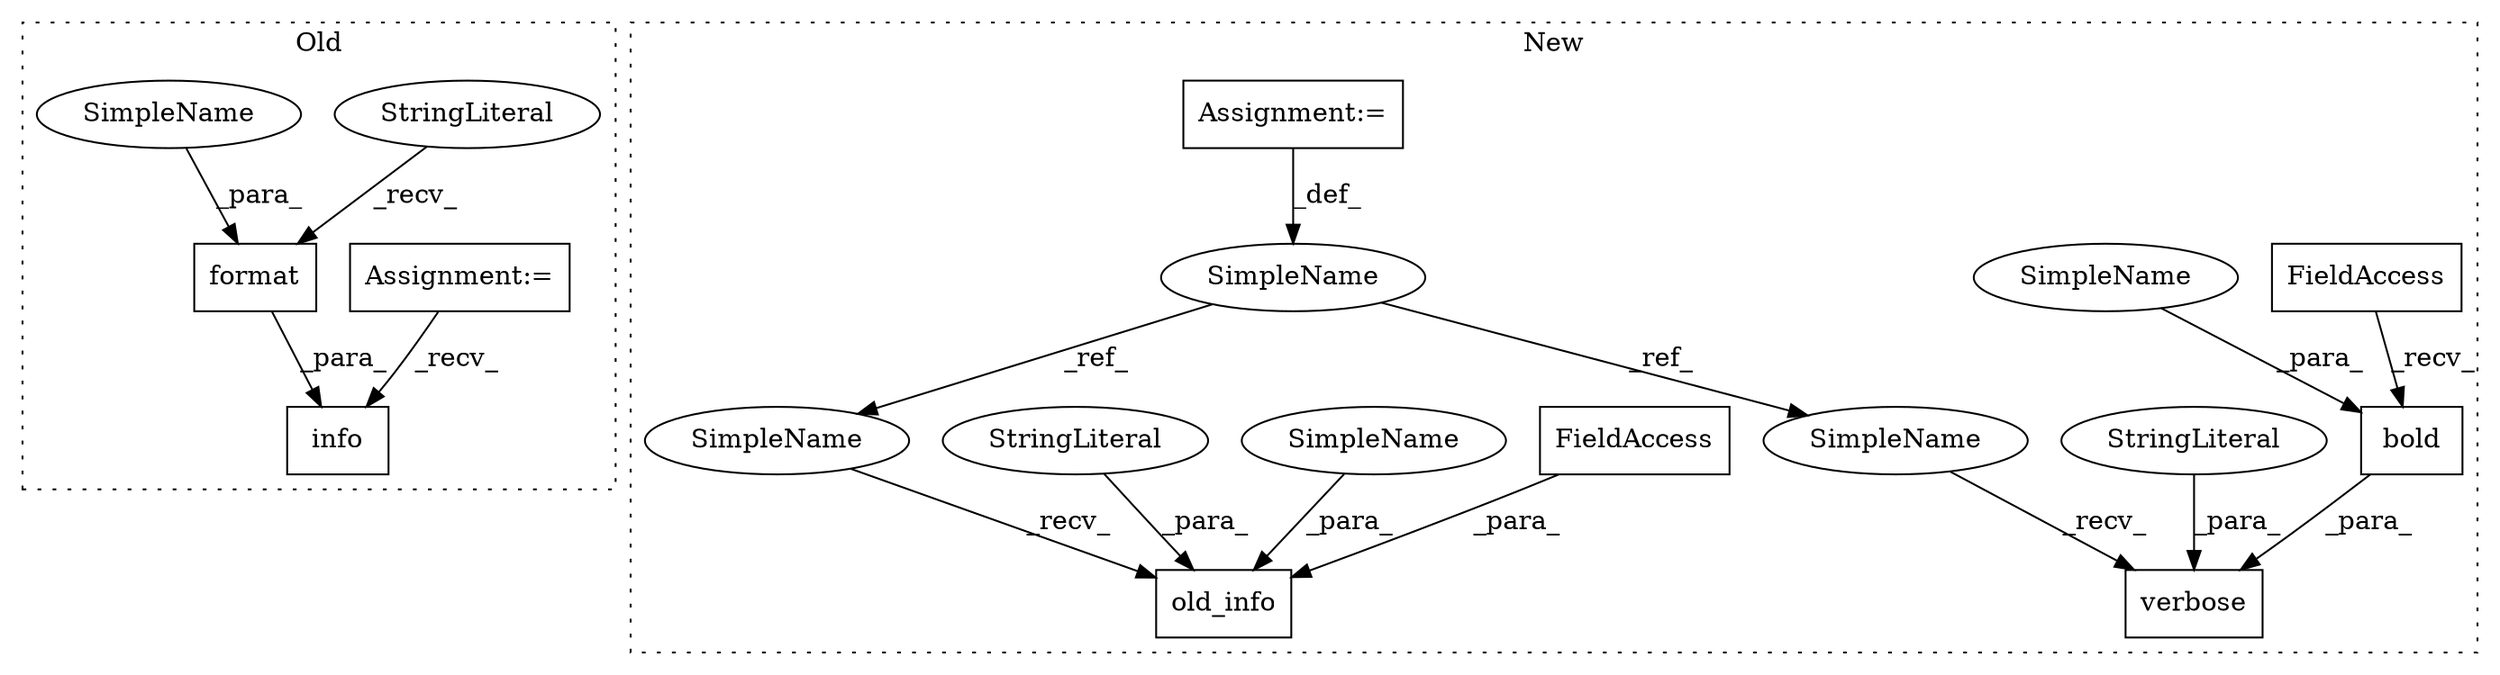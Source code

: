digraph G {
subgraph cluster0 {
1 [label="format" a="32" s="6687,6707" l="7,1" shape="box"];
4 [label="StringLiteral" a="45" s="6663" l="23" shape="ellipse"];
5 [label="info" a="32" s="6640,6708" l="5,1" shape="box"];
13 [label="Assignment:=" a="7" s="6621" l="6" shape="box"];
16 [label="SimpleName" a="42" s="6694" l="6" shape="ellipse"];
label = "Old";
style="dotted";
}
subgraph cluster1 {
2 [label="bold" a="32" s="10077,10088" l="5,1" shape="box"];
3 [label="FieldAccess" a="22" s="10068" l="8" shape="box"];
6 [label="verbose" a="32" s="10022,10111" l="8,1" shape="box"];
7 [label="SimpleName" a="42" s="9855" l="10" shape="ellipse"];
8 [label="old_info" a="32" s="9882,9953" l="9,1" shape="box"];
9 [label="FieldAccess" a="22" s="9891" l="6" shape="box"];
10 [label="StringLiteral" a="45" s="10030" l="37" shape="ellipse"];
11 [label="StringLiteral" a="45" s="9898" l="25" shape="ellipse"];
12 [label="Assignment:=" a="7" s="9855" l="10" shape="box"];
14 [label="SimpleName" a="42" s="9871" l="10" shape="ellipse"];
15 [label="SimpleName" a="42" s="10011" l="10" shape="ellipse"];
17 [label="SimpleName" a="42" s="10082" l="6" shape="ellipse"];
18 [label="SimpleName" a="42" s="9940" l="6" shape="ellipse"];
label = "New";
style="dotted";
}
1 -> 5 [label="_para_"];
2 -> 6 [label="_para_"];
3 -> 2 [label="_recv_"];
4 -> 1 [label="_recv_"];
7 -> 14 [label="_ref_"];
7 -> 15 [label="_ref_"];
9 -> 8 [label="_para_"];
10 -> 6 [label="_para_"];
11 -> 8 [label="_para_"];
12 -> 7 [label="_def_"];
13 -> 5 [label="_recv_"];
14 -> 8 [label="_recv_"];
15 -> 6 [label="_recv_"];
16 -> 1 [label="_para_"];
17 -> 2 [label="_para_"];
18 -> 8 [label="_para_"];
}
